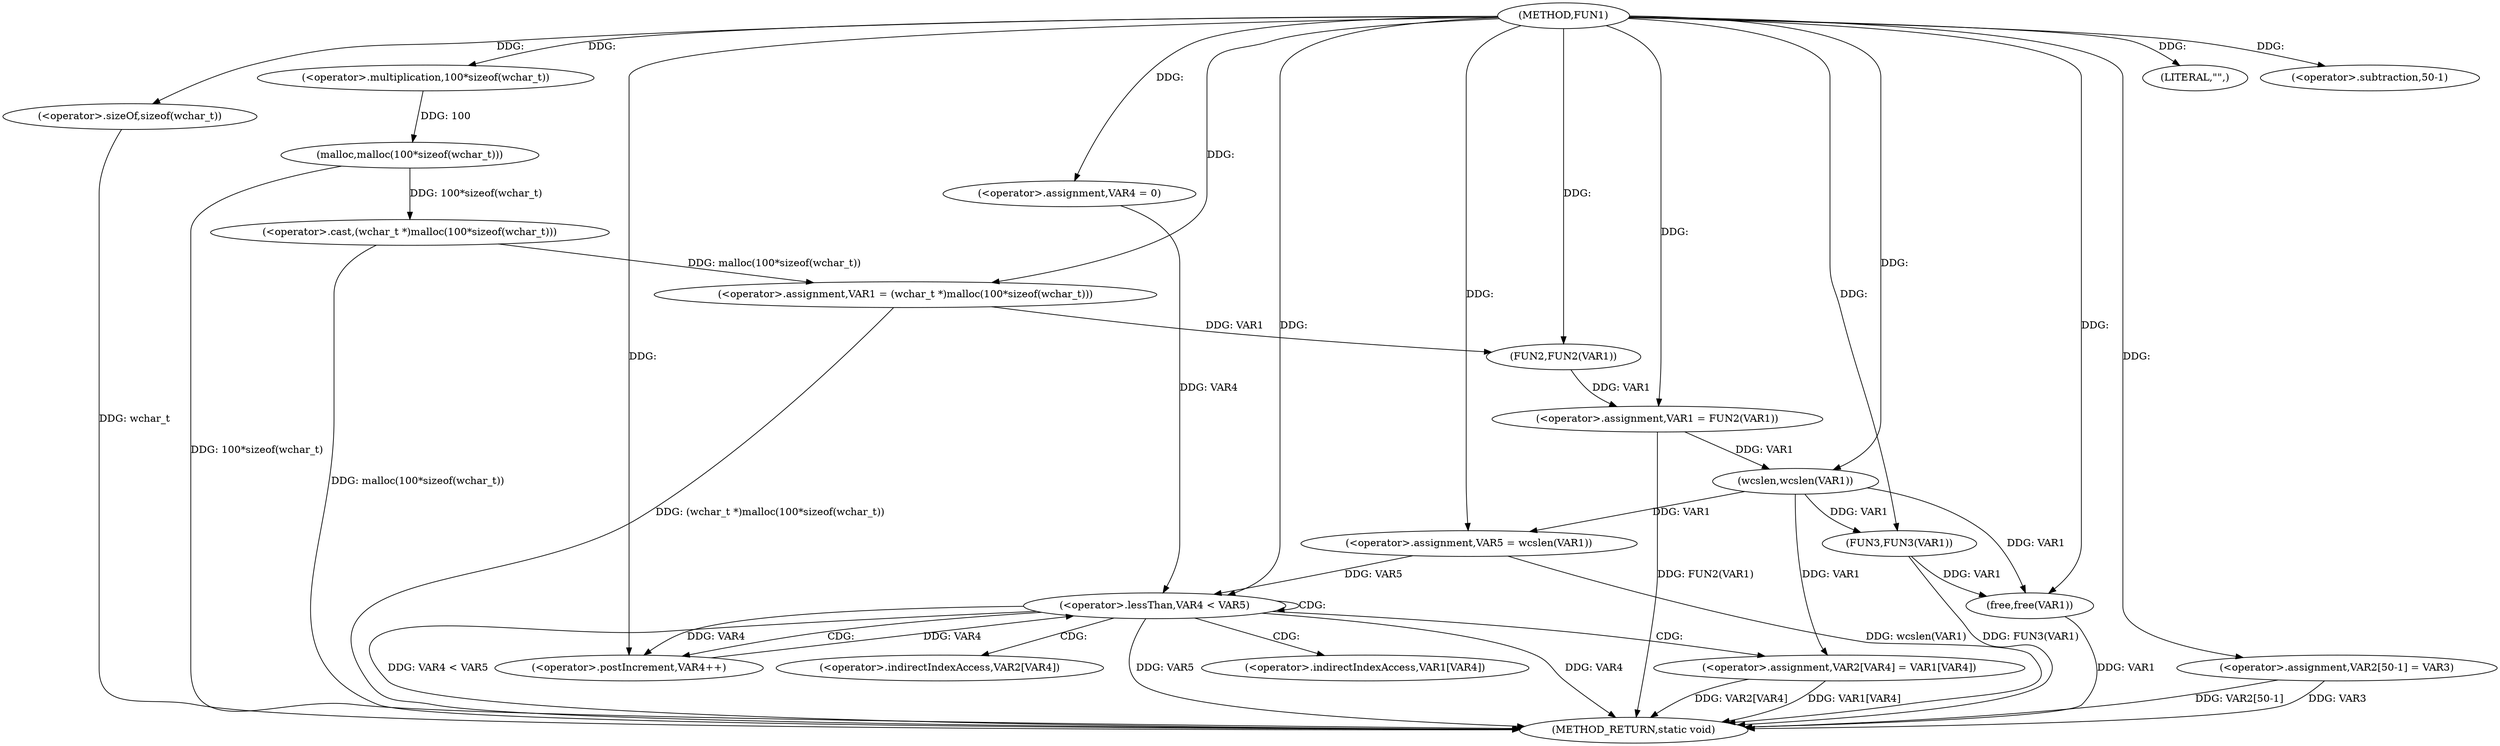 digraph FUN1 {  
"1000100" [label = "(METHOD,FUN1)" ]
"1000152" [label = "(METHOD_RETURN,static void)" ]
"1000103" [label = "(<operator>.assignment,VAR1 = (wchar_t *)malloc(100*sizeof(wchar_t)))" ]
"1000105" [label = "(<operator>.cast,(wchar_t *)malloc(100*sizeof(wchar_t)))" ]
"1000107" [label = "(malloc,malloc(100*sizeof(wchar_t)))" ]
"1000108" [label = "(<operator>.multiplication,100*sizeof(wchar_t))" ]
"1000110" [label = "(<operator>.sizeOf,sizeof(wchar_t))" ]
"1000112" [label = "(<operator>.assignment,VAR1 = FUN2(VAR1))" ]
"1000114" [label = "(FUN2,FUN2(VAR1))" ]
"1000117" [label = "(LITERAL,\"\",)" ]
"1000120" [label = "(<operator>.assignment,VAR5 = wcslen(VAR1))" ]
"1000122" [label = "(wcslen,wcslen(VAR1))" ]
"1000125" [label = "(<operator>.assignment,VAR4 = 0)" ]
"1000128" [label = "(<operator>.lessThan,VAR4 < VAR5)" ]
"1000131" [label = "(<operator>.postIncrement,VAR4++)" ]
"1000134" [label = "(<operator>.assignment,VAR2[VAR4] = VAR1[VAR4])" ]
"1000141" [label = "(<operator>.assignment,VAR2[50-1] = VAR3)" ]
"1000144" [label = "(<operator>.subtraction,50-1)" ]
"1000148" [label = "(FUN3,FUN3(VAR1))" ]
"1000150" [label = "(free,free(VAR1))" ]
"1000135" [label = "(<operator>.indirectIndexAccess,VAR2[VAR4])" ]
"1000138" [label = "(<operator>.indirectIndexAccess,VAR1[VAR4])" ]
  "1000128" -> "1000152"  [ label = "DDG: VAR5"] 
  "1000141" -> "1000152"  [ label = "DDG: VAR2[50-1]"] 
  "1000107" -> "1000152"  [ label = "DDG: 100*sizeof(wchar_t)"] 
  "1000103" -> "1000152"  [ label = "DDG: (wchar_t *)malloc(100*sizeof(wchar_t))"] 
  "1000112" -> "1000152"  [ label = "DDG: FUN2(VAR1)"] 
  "1000148" -> "1000152"  [ label = "DDG: FUN3(VAR1)"] 
  "1000120" -> "1000152"  [ label = "DDG: wcslen(VAR1)"] 
  "1000105" -> "1000152"  [ label = "DDG: malloc(100*sizeof(wchar_t))"] 
  "1000150" -> "1000152"  [ label = "DDG: VAR1"] 
  "1000128" -> "1000152"  [ label = "DDG: VAR4"] 
  "1000134" -> "1000152"  [ label = "DDG: VAR2[VAR4]"] 
  "1000128" -> "1000152"  [ label = "DDG: VAR4 < VAR5"] 
  "1000134" -> "1000152"  [ label = "DDG: VAR1[VAR4]"] 
  "1000141" -> "1000152"  [ label = "DDG: VAR3"] 
  "1000110" -> "1000152"  [ label = "DDG: wchar_t"] 
  "1000105" -> "1000103"  [ label = "DDG: malloc(100*sizeof(wchar_t))"] 
  "1000100" -> "1000103"  [ label = "DDG: "] 
  "1000107" -> "1000105"  [ label = "DDG: 100*sizeof(wchar_t)"] 
  "1000108" -> "1000107"  [ label = "DDG: 100"] 
  "1000100" -> "1000108"  [ label = "DDG: "] 
  "1000100" -> "1000110"  [ label = "DDG: "] 
  "1000114" -> "1000112"  [ label = "DDG: VAR1"] 
  "1000100" -> "1000112"  [ label = "DDG: "] 
  "1000103" -> "1000114"  [ label = "DDG: VAR1"] 
  "1000100" -> "1000114"  [ label = "DDG: "] 
  "1000100" -> "1000117"  [ label = "DDG: "] 
  "1000122" -> "1000120"  [ label = "DDG: VAR1"] 
  "1000100" -> "1000120"  [ label = "DDG: "] 
  "1000112" -> "1000122"  [ label = "DDG: VAR1"] 
  "1000100" -> "1000122"  [ label = "DDG: "] 
  "1000100" -> "1000125"  [ label = "DDG: "] 
  "1000125" -> "1000128"  [ label = "DDG: VAR4"] 
  "1000131" -> "1000128"  [ label = "DDG: VAR4"] 
  "1000100" -> "1000128"  [ label = "DDG: "] 
  "1000120" -> "1000128"  [ label = "DDG: VAR5"] 
  "1000128" -> "1000131"  [ label = "DDG: VAR4"] 
  "1000100" -> "1000131"  [ label = "DDG: "] 
  "1000122" -> "1000134"  [ label = "DDG: VAR1"] 
  "1000100" -> "1000141"  [ label = "DDG: "] 
  "1000100" -> "1000144"  [ label = "DDG: "] 
  "1000122" -> "1000148"  [ label = "DDG: VAR1"] 
  "1000100" -> "1000148"  [ label = "DDG: "] 
  "1000148" -> "1000150"  [ label = "DDG: VAR1"] 
  "1000100" -> "1000150"  [ label = "DDG: "] 
  "1000122" -> "1000150"  [ label = "DDG: VAR1"] 
  "1000128" -> "1000128"  [ label = "CDG: "] 
  "1000128" -> "1000131"  [ label = "CDG: "] 
  "1000128" -> "1000135"  [ label = "CDG: "] 
  "1000128" -> "1000138"  [ label = "CDG: "] 
  "1000128" -> "1000134"  [ label = "CDG: "] 
}
